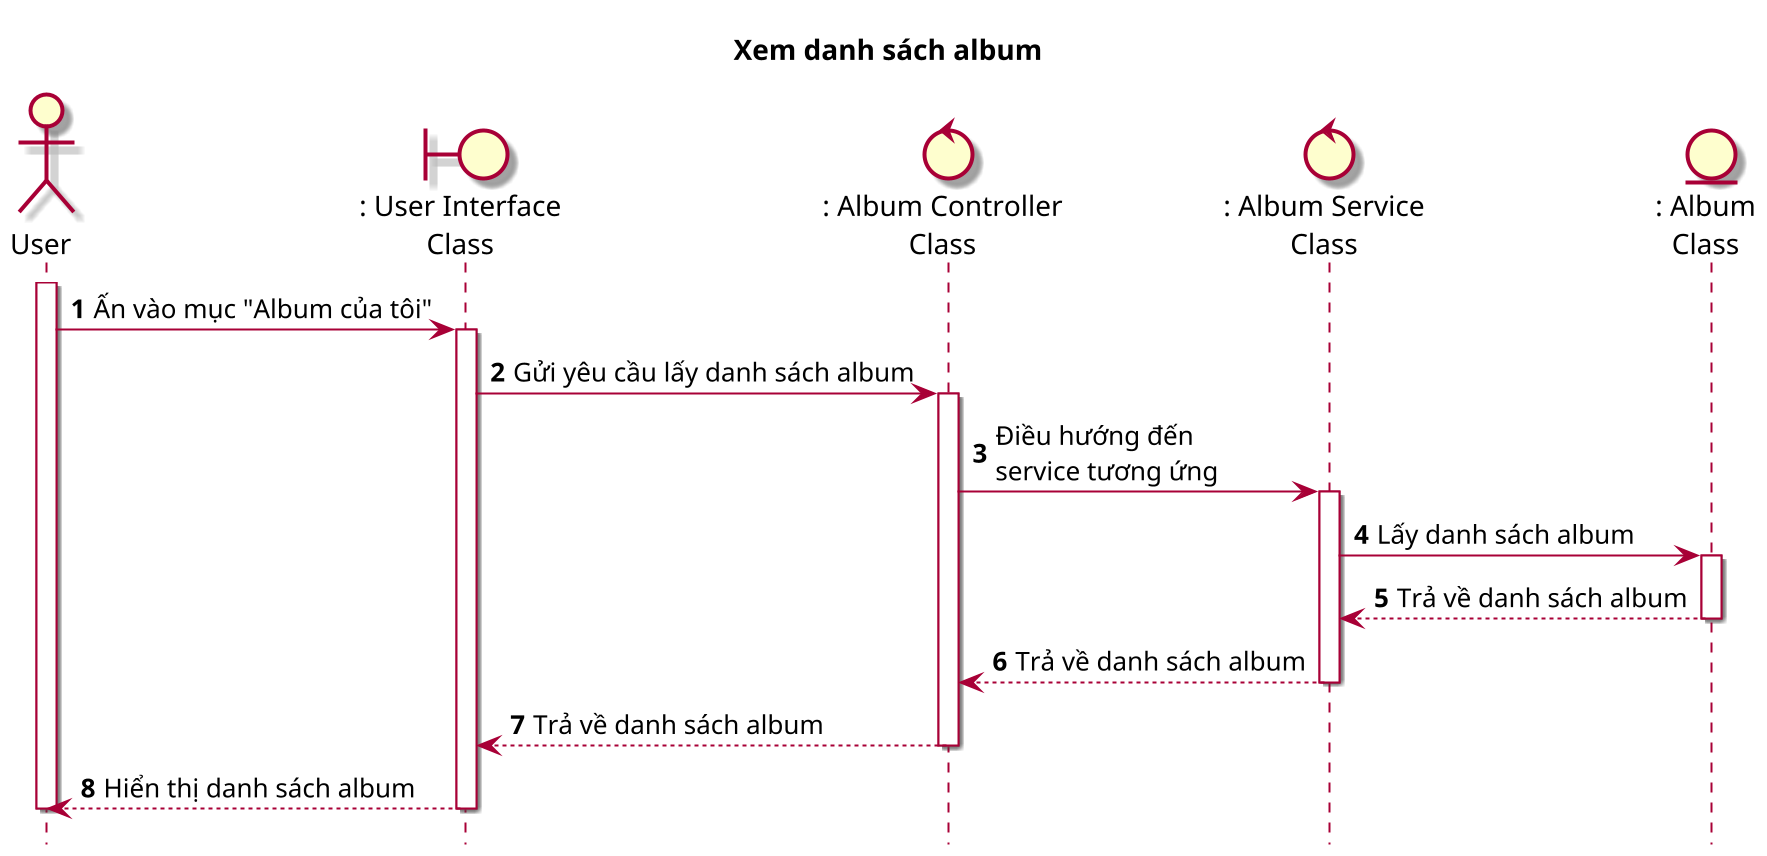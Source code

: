 @startuml XemDanhSachAlbum

title Xem danh sách album

skin rose
scale 2
hide footbox

actor User as user
boundary ": User Interface\nClass" as ui
control ": Album Controller\nClass" as abc
control ": Album Service\nClass" as abs
entity ": Album\nClass" as ab

autonumber
user++
user -> ui++ : Ấn vào mục "Album của tôi"
ui -> abc++ : Gửi yêu cầu lấy danh sách album
abc -> abs++ : Điều hướng đến\nservice tương ứng
abs -> ab++ : Lấy danh sách album
ab --> abs-- : Trả về danh sách album
abs --> abc-- : Trả về danh sách album
abc --> ui-- : Trả về danh sách album
ui --> user-- : Hiển thị danh sách album
user--

@enduml

